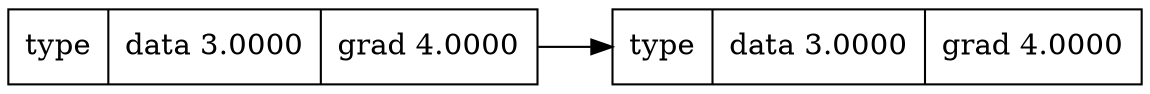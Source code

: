 digraph {
	graph [rankdir=LR]
	a [label="{ type | data 3.0000 | grad 4.0000 }" shape=record]
	b [label="{ type | data 3.0000 | grad 4.0000 }" shape=record]
	a -> b
}